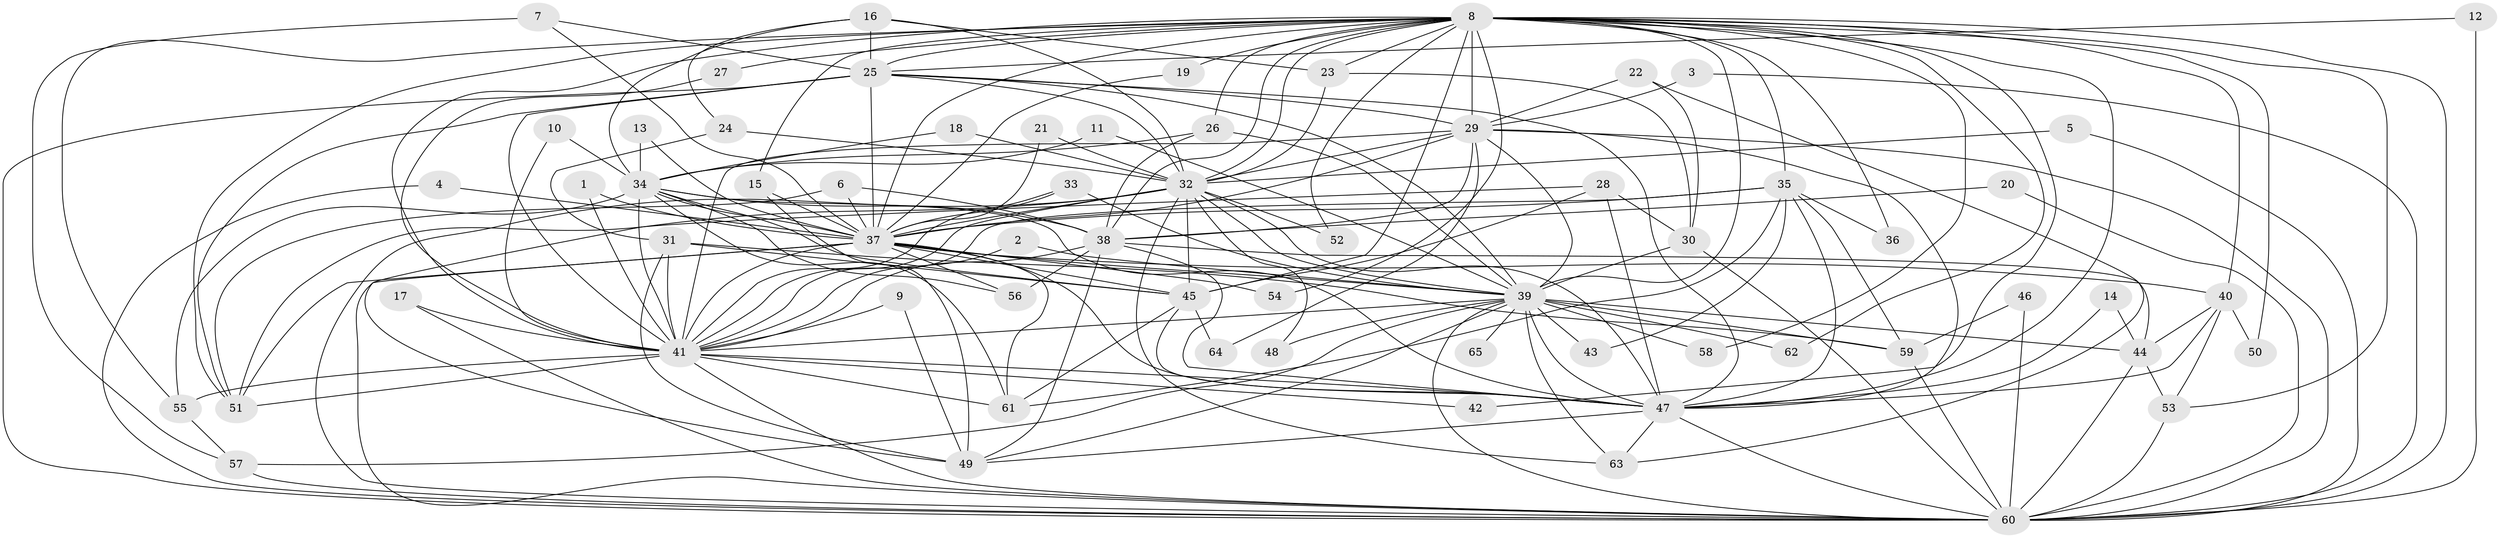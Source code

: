 // original degree distribution, {25: 0.007751937984496124, 20: 0.015503875968992248, 27: 0.015503875968992248, 23: 0.007751937984496124, 13: 0.007751937984496124, 28: 0.007751937984496124, 26: 0.007751937984496124, 14: 0.007751937984496124, 7: 0.015503875968992248, 6: 0.031007751937984496, 10: 0.015503875968992248, 4: 0.06976744186046512, 5: 0.05426356589147287, 2: 0.5503875968992248, 3: 0.18604651162790697}
// Generated by graph-tools (version 1.1) at 2025/25/03/09/25 03:25:37]
// undirected, 65 vertices, 188 edges
graph export_dot {
graph [start="1"]
  node [color=gray90,style=filled];
  1;
  2;
  3;
  4;
  5;
  6;
  7;
  8;
  9;
  10;
  11;
  12;
  13;
  14;
  15;
  16;
  17;
  18;
  19;
  20;
  21;
  22;
  23;
  24;
  25;
  26;
  27;
  28;
  29;
  30;
  31;
  32;
  33;
  34;
  35;
  36;
  37;
  38;
  39;
  40;
  41;
  42;
  43;
  44;
  45;
  46;
  47;
  48;
  49;
  50;
  51;
  52;
  53;
  54;
  55;
  56;
  57;
  58;
  59;
  60;
  61;
  62;
  63;
  64;
  65;
  1 -- 37 [weight=1.0];
  1 -- 41 [weight=1.0];
  2 -- 39 [weight=1.0];
  2 -- 41 [weight=1.0];
  3 -- 29 [weight=1.0];
  3 -- 60 [weight=1.0];
  4 -- 37 [weight=1.0];
  4 -- 60 [weight=1.0];
  5 -- 32 [weight=1.0];
  5 -- 60 [weight=1.0];
  6 -- 37 [weight=1.0];
  6 -- 38 [weight=1.0];
  6 -- 51 [weight=1.0];
  7 -- 25 [weight=1.0];
  7 -- 37 [weight=1.0];
  7 -- 57 [weight=1.0];
  8 -- 15 [weight=1.0];
  8 -- 19 [weight=1.0];
  8 -- 23 [weight=1.0];
  8 -- 25 [weight=2.0];
  8 -- 26 [weight=1.0];
  8 -- 27 [weight=1.0];
  8 -- 29 [weight=2.0];
  8 -- 32 [weight=2.0];
  8 -- 35 [weight=1.0];
  8 -- 36 [weight=1.0];
  8 -- 37 [weight=4.0];
  8 -- 38 [weight=1.0];
  8 -- 39 [weight=5.0];
  8 -- 40 [weight=1.0];
  8 -- 41 [weight=2.0];
  8 -- 42 [weight=1.0];
  8 -- 45 [weight=1.0];
  8 -- 47 [weight=2.0];
  8 -- 50 [weight=1.0];
  8 -- 51 [weight=1.0];
  8 -- 52 [weight=2.0];
  8 -- 53 [weight=2.0];
  8 -- 54 [weight=1.0];
  8 -- 55 [weight=1.0];
  8 -- 58 [weight=1.0];
  8 -- 60 [weight=3.0];
  8 -- 62 [weight=1.0];
  9 -- 41 [weight=1.0];
  9 -- 49 [weight=1.0];
  10 -- 34 [weight=1.0];
  10 -- 41 [weight=1.0];
  11 -- 34 [weight=1.0];
  11 -- 39 [weight=1.0];
  12 -- 25 [weight=1.0];
  12 -- 60 [weight=2.0];
  13 -- 34 [weight=1.0];
  13 -- 37 [weight=1.0];
  14 -- 44 [weight=1.0];
  14 -- 47 [weight=1.0];
  15 -- 37 [weight=1.0];
  15 -- 49 [weight=1.0];
  16 -- 23 [weight=1.0];
  16 -- 24 [weight=1.0];
  16 -- 25 [weight=1.0];
  16 -- 32 [weight=1.0];
  16 -- 34 [weight=1.0];
  17 -- 41 [weight=1.0];
  17 -- 60 [weight=1.0];
  18 -- 32 [weight=1.0];
  18 -- 34 [weight=1.0];
  19 -- 37 [weight=1.0];
  20 -- 38 [weight=1.0];
  20 -- 60 [weight=1.0];
  21 -- 32 [weight=1.0];
  21 -- 37 [weight=1.0];
  22 -- 29 [weight=1.0];
  22 -- 30 [weight=1.0];
  22 -- 63 [weight=1.0];
  23 -- 30 [weight=1.0];
  23 -- 32 [weight=1.0];
  24 -- 31 [weight=1.0];
  24 -- 32 [weight=1.0];
  25 -- 29 [weight=1.0];
  25 -- 32 [weight=1.0];
  25 -- 37 [weight=1.0];
  25 -- 39 [weight=1.0];
  25 -- 41 [weight=1.0];
  25 -- 47 [weight=1.0];
  25 -- 51 [weight=1.0];
  25 -- 60 [weight=1.0];
  26 -- 34 [weight=1.0];
  26 -- 38 [weight=1.0];
  26 -- 39 [weight=1.0];
  27 -- 41 [weight=1.0];
  28 -- 30 [weight=1.0];
  28 -- 45 [weight=1.0];
  28 -- 47 [weight=1.0];
  28 -- 51 [weight=1.0];
  29 -- 32 [weight=1.0];
  29 -- 37 [weight=1.0];
  29 -- 38 [weight=1.0];
  29 -- 39 [weight=1.0];
  29 -- 41 [weight=2.0];
  29 -- 47 [weight=1.0];
  29 -- 60 [weight=1.0];
  29 -- 64 [weight=1.0];
  30 -- 39 [weight=1.0];
  30 -- 60 [weight=1.0];
  31 -- 41 [weight=1.0];
  31 -- 45 [weight=1.0];
  31 -- 49 [weight=1.0];
  31 -- 59 [weight=1.0];
  32 -- 37 [weight=2.0];
  32 -- 39 [weight=1.0];
  32 -- 41 [weight=2.0];
  32 -- 45 [weight=1.0];
  32 -- 47 [weight=1.0];
  32 -- 48 [weight=1.0];
  32 -- 49 [weight=1.0];
  32 -- 52 [weight=1.0];
  32 -- 60 [weight=1.0];
  32 -- 63 [weight=1.0];
  33 -- 37 [weight=1.0];
  33 -- 39 [weight=1.0];
  33 -- 41 [weight=1.0];
  34 -- 37 [weight=1.0];
  34 -- 38 [weight=2.0];
  34 -- 41 [weight=1.0];
  34 -- 45 [weight=1.0];
  34 -- 47 [weight=1.0];
  34 -- 55 [weight=1.0];
  34 -- 56 [weight=1.0];
  34 -- 61 [weight=1.0];
  35 -- 36 [weight=1.0];
  35 -- 37 [weight=1.0];
  35 -- 41 [weight=1.0];
  35 -- 43 [weight=1.0];
  35 -- 47 [weight=1.0];
  35 -- 59 [weight=1.0];
  35 -- 61 [weight=1.0];
  37 -- 39 [weight=2.0];
  37 -- 40 [weight=1.0];
  37 -- 41 [weight=1.0];
  37 -- 45 [weight=1.0];
  37 -- 47 [weight=1.0];
  37 -- 51 [weight=1.0];
  37 -- 54 [weight=1.0];
  37 -- 56 [weight=1.0];
  37 -- 60 [weight=1.0];
  37 -- 61 [weight=1.0];
  38 -- 41 [weight=1.0];
  38 -- 44 [weight=1.0];
  38 -- 47 [weight=1.0];
  38 -- 49 [weight=1.0];
  38 -- 56 [weight=1.0];
  39 -- 41 [weight=1.0];
  39 -- 43 [weight=1.0];
  39 -- 44 [weight=1.0];
  39 -- 47 [weight=1.0];
  39 -- 48 [weight=1.0];
  39 -- 49 [weight=1.0];
  39 -- 57 [weight=1.0];
  39 -- 58 [weight=1.0];
  39 -- 59 [weight=1.0];
  39 -- 60 [weight=1.0];
  39 -- 62 [weight=1.0];
  39 -- 63 [weight=1.0];
  39 -- 65 [weight=1.0];
  40 -- 44 [weight=1.0];
  40 -- 47 [weight=1.0];
  40 -- 50 [weight=1.0];
  40 -- 53 [weight=1.0];
  41 -- 42 [weight=1.0];
  41 -- 47 [weight=2.0];
  41 -- 51 [weight=1.0];
  41 -- 55 [weight=2.0];
  41 -- 60 [weight=1.0];
  41 -- 61 [weight=1.0];
  44 -- 53 [weight=1.0];
  44 -- 60 [weight=1.0];
  45 -- 47 [weight=1.0];
  45 -- 61 [weight=1.0];
  45 -- 64 [weight=1.0];
  46 -- 59 [weight=1.0];
  46 -- 60 [weight=1.0];
  47 -- 49 [weight=1.0];
  47 -- 60 [weight=3.0];
  47 -- 63 [weight=1.0];
  53 -- 60 [weight=2.0];
  55 -- 57 [weight=1.0];
  57 -- 60 [weight=2.0];
  59 -- 60 [weight=1.0];
}
